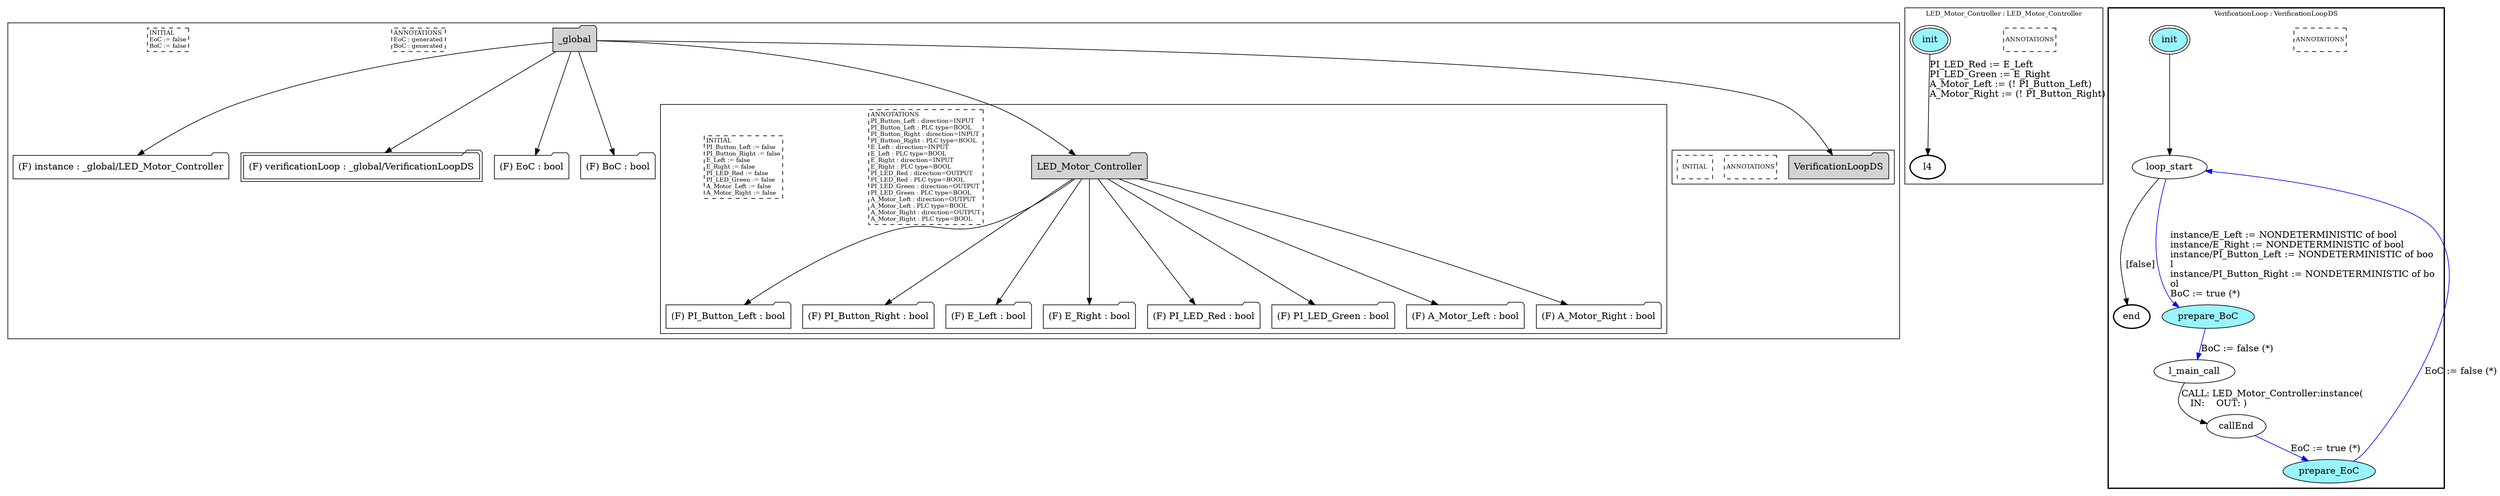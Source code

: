 digraph G {
	subgraph cluster__global1890792022 {
		node [shape="folder", style="filled"];
		//label="_global";
		_global1890792022 [label="_global"];
		_global1890792022 -> instance261477965;
		instance261477965 [label = "(F) instance : _global/LED_Motor_Controller", fillcolor="white" ];
		_global1890792022 -> verificationLoop810898134;
		verificationLoop810898134 [label = "(F) verificationLoop : _global/VerificationLoopDS", fillcolor="white" , peripheries=2];
		_global1890792022 -> EoC741225568;
		EoC741225568 [label = "(F) EoC : bool", fillcolor="white" ];
		_global1890792022 -> BoC1891930552;
		BoC1891930552 [label = "(F) BoC : bool", fillcolor="white" ];
		_global1890792022 -> LED_Motor_Controller869413070;
		subgraph cluster_LED_Motor_Controller869413070 {
			node [shape="folder", style="filled"];
			//label="LED_Motor_Controller";
			LED_Motor_Controller869413070 [label="LED_Motor_Controller"];
			LED_Motor_Controller869413070 -> PI_Button_Left1957005830;
			PI_Button_Left1957005830 [label = "(F) PI_Button_Left : bool", fillcolor="white" ];
			LED_Motor_Controller869413070 -> PI_Button_Right1003521077;
			PI_Button_Right1003521077 [label = "(F) PI_Button_Right : bool", fillcolor="white" ];
			LED_Motor_Controller869413070 -> E_Left82086221;
			E_Left82086221 [label = "(F) E_Left : bool", fillcolor="white" ];
			LED_Motor_Controller869413070 -> E_Right1056175713;
			E_Right1056175713 [label = "(F) E_Right : bool", fillcolor="white" ];
			LED_Motor_Controller869413070 -> PI_LED_Red666586565;
			PI_LED_Red666586565 [label = "(F) PI_LED_Red : bool", fillcolor="white" ];
			LED_Motor_Controller869413070 -> PI_LED_Green188909616;
			PI_LED_Green188909616 [label = "(F) PI_LED_Green : bool", fillcolor="white" ];
			LED_Motor_Controller869413070 -> A_Motor_Left1350011870;
			A_Motor_Left1350011870 [label = "(F) A_Motor_Left : bool", fillcolor="white" ];
			LED_Motor_Controller869413070 -> A_Motor_Right1821786174;
			A_Motor_Right1821786174 [label = "(F) A_Motor_Right : bool", fillcolor="white" ];
			
			annotations_pseudonode_LED_Motor_Controller869413070 [
				label="ANNOTATIONS\lPI_Button_Left : direction=INPUT\lPI_Button_Left : PLC type=BOOL\lPI_Button_Right : direction=INPUT\lPI_Button_Right : PLC type=BOOL\lE_Left : direction=INPUT\lE_Left : PLC type=BOOL\lE_Right : direction=INPUT\lE_Right : PLC type=BOOL\lPI_LED_Red : direction=OUTPUT\lPI_LED_Red : PLC type=BOOL\lPI_LED_Green : direction=OUTPUT\lPI_LED_Green : PLC type=BOOL\lA_Motor_Left : direction=OUTPUT\lA_Motor_Left : PLC type=BOOL\lA_Motor_Right : direction=OUTPUT\lA_Motor_Right : PLC type=BOOL\l",
				fontsize=9, margin="0.04,0.04", fillcolor="white", shape="rectangle", style="dashed"];
			initamt_pseudonode_LED_Motor_Controller869413070 [
				label="INITIAL\lPI_Button_Left := false\lPI_Button_Right := false\lE_Left := false\lE_Right := false\lPI_LED_Red := false\lPI_LED_Green := false\lA_Motor_Left := false\lA_Motor_Right := false\l",
				fontsize=9, margin="0.04,0.04", fillcolor="lightyellow", shape="rectangle", style="dashed"];
		}
		_global1890792022 -> VerificationLoopDS722044259;
		subgraph cluster_VerificationLoopDS722044259 {
			node [shape="folder", style="filled"];
			//label="VerificationLoopDS";
			VerificationLoopDS722044259 [label="VerificationLoopDS"];
			
			annotations_pseudonode_VerificationLoopDS722044259 [
				label="ANNOTATIONS",
				fontsize=9, margin="0.04,0.04", fillcolor="white", shape="rectangle", style="dashed"];
			initamt_pseudonode_VerificationLoopDS722044259 [
				label="INITIAL",
				fontsize=9, margin="0.04,0.04", fillcolor="lightyellow", shape="rectangle", style="dashed"];
		}
		
		annotations_pseudonode__global1890792022 [
			label="ANNOTATIONS\lEoC : generated\lBoC : generated\l",
			fontsize=9, margin="0.04,0.04", fillcolor="white", shape="rectangle", style="dashed"];
		initamt_pseudonode__global1890792022 [
			label="INITIAL\lEoC := false\lBoC := false\l",
			fontsize=9, margin="0.04,0.04", fillcolor="lightyellow", shape="rectangle", style="dashed"];
	}
	subgraph clusterLED_Motor_Controller {
		node [style="filled"];
		color="black";
		fontsize=10;
		ranksep=0.4;
		
		label="LED_Motor_Controller : LED_Motor_Controller";
		
		annotations_pseudonode_LED_Motor_Controller [
			label="ANNOTATIONS",
			fontsize=9, margin="0.04,0.04", fillcolor="white", shape="rectangle", style="dashed"];
		
		init_LED_Motor_Controller [label="init", color="black", fillcolor="cadetblue1", peripheries=2, shape="ellipse"];
		l4_LED_Motor_Controller [label="l4", color="black", fillcolor="white", style=bold, shape="ellipse"];
		init_LED_Motor_Controller -> l4_LED_Motor_Controller [color="black", label="PI_LED_Red := E_Left\lPI_LED_Green := E_Right\lA_Motor_Left := (! PI_Button_Left)\lA_Motor_Right := (! PI_Button_Right)\l"];
	}
	subgraph clusterVerificationLoop {
		node [style="filled"];
		style=bold;
		color="black";
		fontsize=10;
		ranksep=0.4;
		
		label="VerificationLoop : VerificationLoopDS";
		
		annotations_pseudonode_VerificationLoop [
			label="ANNOTATIONS",
			fontsize=9, margin="0.04,0.04", fillcolor="white", shape="rectangle", style="dashed"];
		
		init_VerificationLoop [label="init", color="black", fillcolor="cadetblue1", peripheries=2, shape="ellipse"];
		end_VerificationLoop [label="end", color="black", fillcolor="cadetblue1", style=bold, shape="ellipse"];
		loop_start_VerificationLoop [label="loop_start", color="black", fillcolor="white", shape="ellipse"];
		prepare_BoC_VerificationLoop [label="prepare_BoC", color="black", fillcolor="cadetblue1", shape="ellipse"];
		l_main_call_VerificationLoop [label="l_main_call", color="black", fillcolor="white", shape="ellipse"];
		callEnd_VerificationLoop [label="callEnd", color="black", fillcolor="white", shape="ellipse"];
		prepare_EoC_VerificationLoop [label="prepare_EoC", color="black", fillcolor="cadetblue1", shape="ellipse"];
		init_VerificationLoop -> loop_start_VerificationLoop [color="black", label=""];
		loop_start_VerificationLoop -> prepare_BoC_VerificationLoop [color="blue", label="instance/E_Left := NONDETERMINISTIC of bool\linstance/E_Right := NONDETERMINISTIC of bool\linstance/PI_Button_Left := NONDETERMINISTIC of boo\ll\linstance/PI_Button_Right := NONDETERMINISTIC of bo\lol\lBoC := true (*)\l"];
		prepare_BoC_VerificationLoop -> l_main_call_VerificationLoop [color="blue", label="BoC := false (*)"];
		l_main_call_VerificationLoop -> callEnd_VerificationLoop [color="black", label="CALL: LED_Motor_Controller:instance(\l   IN:    OUT: )\l"];
		callEnd_VerificationLoop -> prepare_EoC_VerificationLoop [color="blue", label="EoC := true (*)"];
		prepare_EoC_VerificationLoop -> loop_start_VerificationLoop [color="blue", label="EoC := false (*)"];
		loop_start_VerificationLoop -> end_VerificationLoop [color="black", label="[false]"];
	}
}

